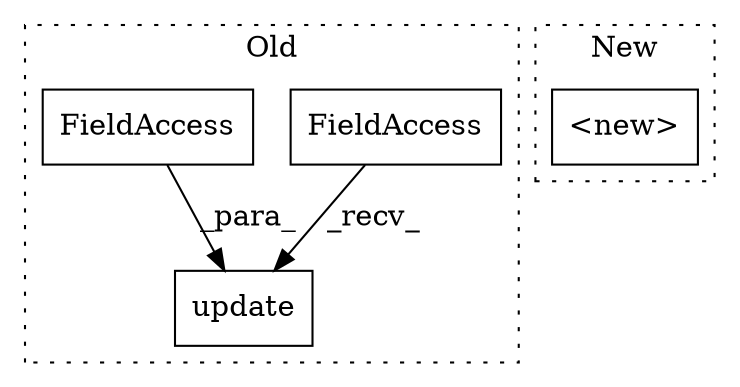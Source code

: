 digraph G {
subgraph cluster0 {
1 [label="update" a="32" s="3846,3859" l="7,1" shape="box"];
3 [label="FieldAccess" a="22" s="3832" l="13" shape="box"];
4 [label="FieldAccess" a="22" s="3853" l="6" shape="box"];
label = "Old";
style="dotted";
}
subgraph cluster1 {
2 [label="<new>" a="46" s="4351,4369" l="6,2" shape="box"];
label = "New";
style="dotted";
}
3 -> 1 [label="_recv_"];
4 -> 1 [label="_para_"];
}